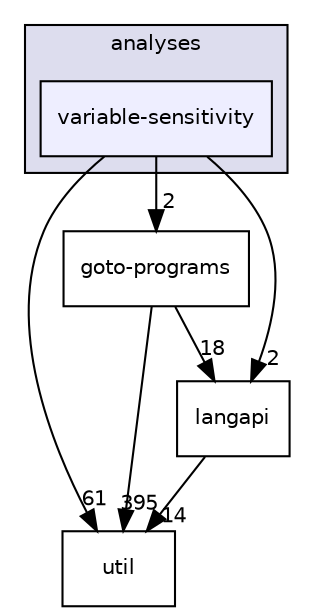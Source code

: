 digraph "/home/runner/work/cbmc-documentation/cbmc-documentation/src/analyses/variable-sensitivity" {
  bgcolor=transparent;
  compound=true
  node [ fontsize="10", fontname="Helvetica"];
  edge [ labelfontsize="10", labelfontname="Helvetica"];
  subgraph clusterdir_ba7b98ca4ba342c6303fef7df3e3d6c7 {
    graph [ bgcolor="#ddddee", pencolor="black", label="analyses" fontname="Helvetica", fontsize="10", URL="dir_ba7b98ca4ba342c6303fef7df3e3d6c7.html"]
  dir_e5b48092f0b74ad1f6bdaf2e8a8b10de [shape=box, label="variable-sensitivity", style="filled", fillcolor="#eeeeff", pencolor="black", URL="dir_e5b48092f0b74ad1f6bdaf2e8a8b10de.html"];
  }
  dir_b7878ad5ecbf2506f4125b9d34c97e45 [shape=box label="util" URL="dir_b7878ad5ecbf2506f4125b9d34c97e45.html"];
  dir_807c5b2c83e0c14a10083f60cf67ca05 [shape=box label="goto-programs" URL="dir_807c5b2c83e0c14a10083f60cf67ca05.html"];
  dir_245199dd16b1f3757d78c9dc7747589d [shape=box label="langapi" URL="dir_245199dd16b1f3757d78c9dc7747589d.html"];
  dir_807c5b2c83e0c14a10083f60cf67ca05->dir_b7878ad5ecbf2506f4125b9d34c97e45 [headlabel="395", labeldistance=1.5 headhref="dir_000026_000036.html"];
  dir_807c5b2c83e0c14a10083f60cf67ca05->dir_245199dd16b1f3757d78c9dc7747589d [headlabel="18", labeldistance=1.5 headhref="dir_000026_000030.html"];
  dir_245199dd16b1f3757d78c9dc7747589d->dir_b7878ad5ecbf2506f4125b9d34c97e45 [headlabel="14", labeldistance=1.5 headhref="dir_000030_000036.html"];
  dir_e5b48092f0b74ad1f6bdaf2e8a8b10de->dir_b7878ad5ecbf2506f4125b9d34c97e45 [headlabel="61", labeldistance=1.5 headhref="dir_000038_000036.html"];
  dir_e5b48092f0b74ad1f6bdaf2e8a8b10de->dir_807c5b2c83e0c14a10083f60cf67ca05 [headlabel="2", labeldistance=1.5 headhref="dir_000038_000026.html"];
  dir_e5b48092f0b74ad1f6bdaf2e8a8b10de->dir_245199dd16b1f3757d78c9dc7747589d [headlabel="2", labeldistance=1.5 headhref="dir_000038_000030.html"];
}
